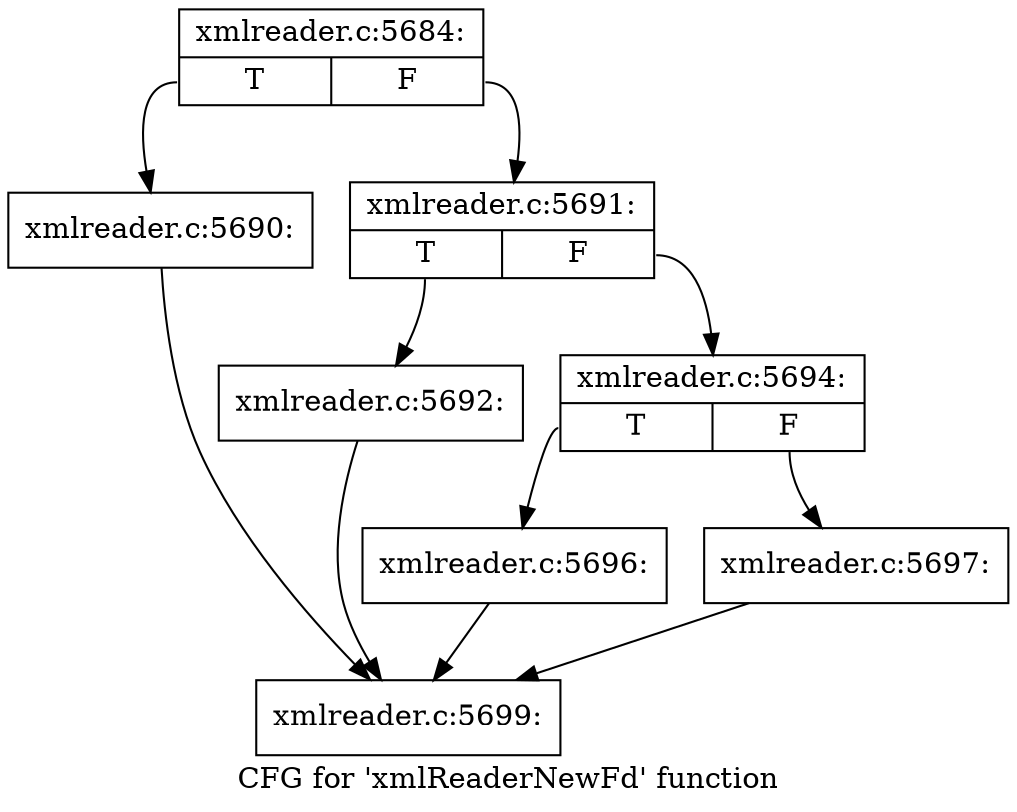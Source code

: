 digraph "CFG for 'xmlReaderNewFd' function" {
	label="CFG for 'xmlReaderNewFd' function";

	Node0x493a2f0 [shape=record,label="{xmlreader.c:5684:|{<s0>T|<s1>F}}"];
	Node0x493a2f0:s0 -> Node0x493e3b0;
	Node0x493a2f0:s1 -> Node0x493e400;
	Node0x493e3b0 [shape=record,label="{xmlreader.c:5690:}"];
	Node0x493e3b0 -> Node0x493a370;
	Node0x493e400 [shape=record,label="{xmlreader.c:5691:|{<s0>T|<s1>F}}"];
	Node0x493e400:s0 -> Node0x493e8c0;
	Node0x493e400:s1 -> Node0x493e910;
	Node0x493e8c0 [shape=record,label="{xmlreader.c:5692:}"];
	Node0x493e8c0 -> Node0x493a370;
	Node0x493e910 [shape=record,label="{xmlreader.c:5694:|{<s0>T|<s1>F}}"];
	Node0x493e910:s0 -> Node0x493f040;
	Node0x493e910:s1 -> Node0x493f090;
	Node0x493f040 [shape=record,label="{xmlreader.c:5696:}"];
	Node0x493f040 -> Node0x493a370;
	Node0x493f090 [shape=record,label="{xmlreader.c:5697:}"];
	Node0x493f090 -> Node0x493a370;
	Node0x493a370 [shape=record,label="{xmlreader.c:5699:}"];
}
